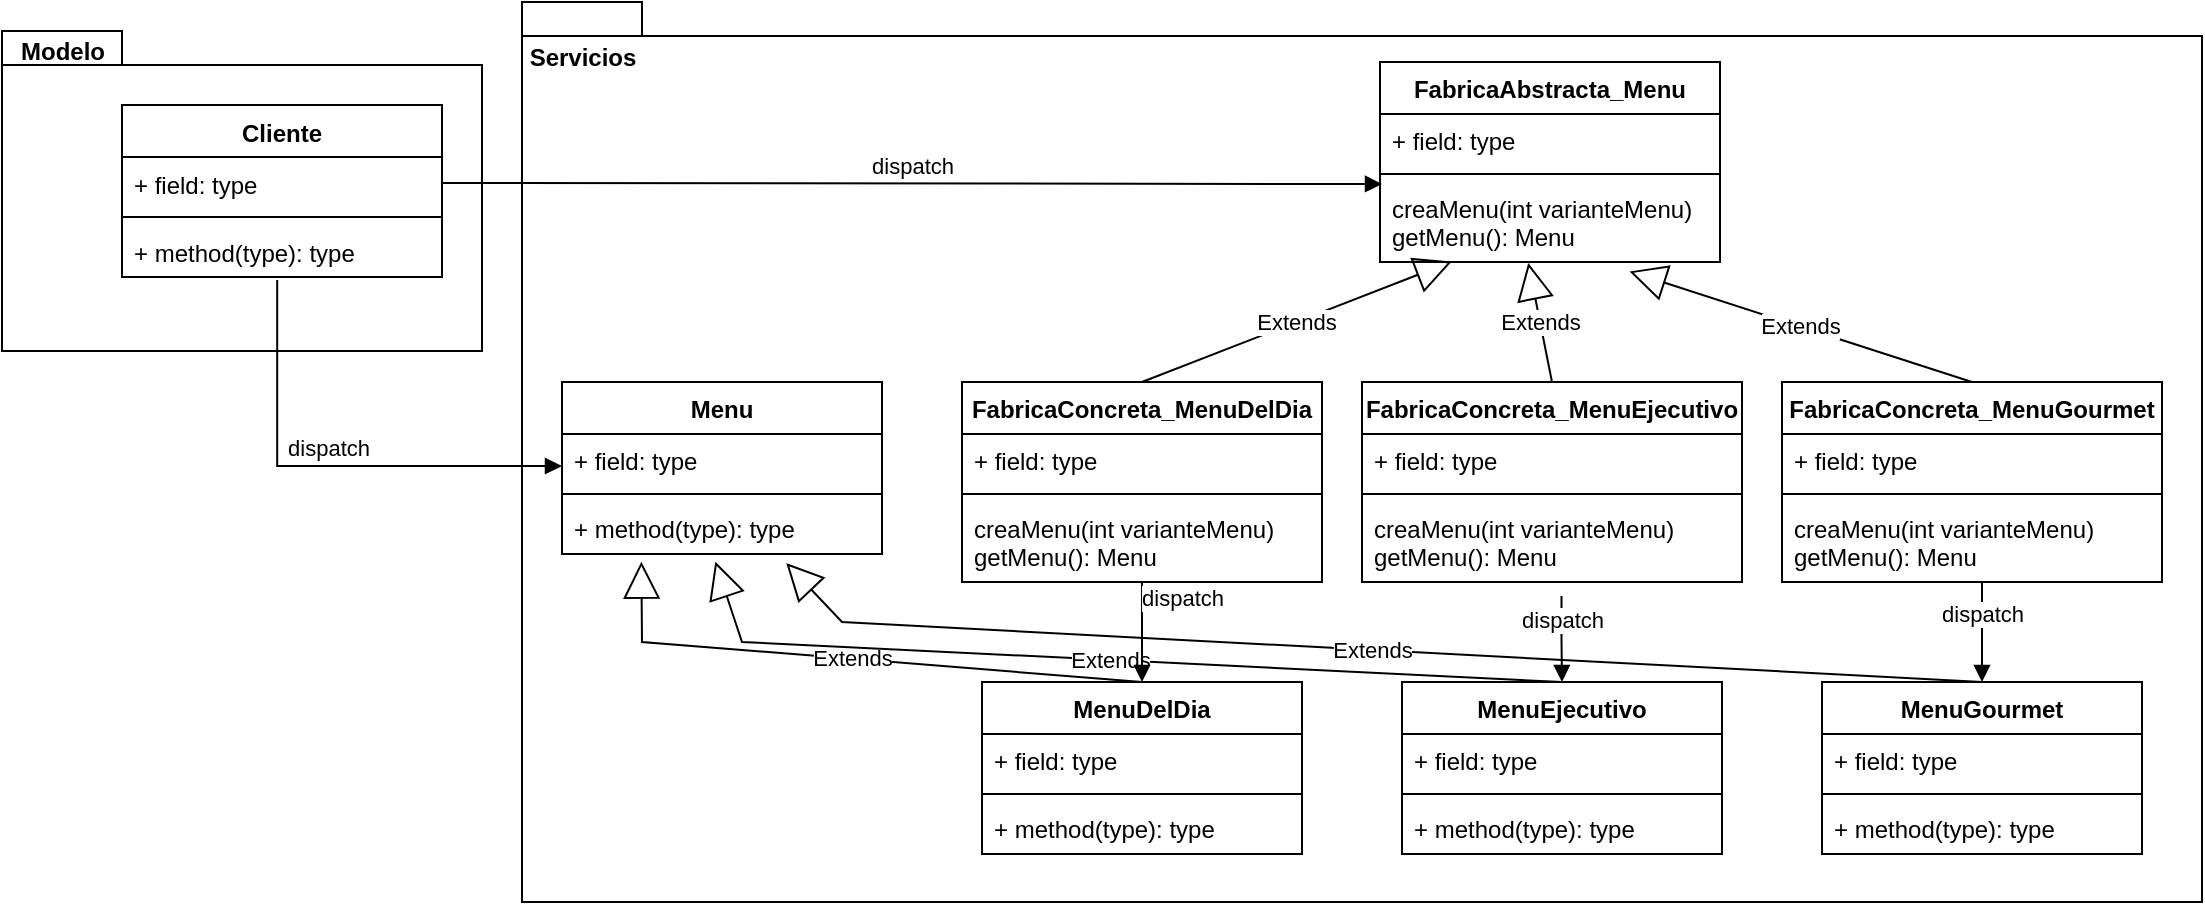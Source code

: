 <mxfile version="21.1.5" type="device">
  <diagram name="Página-1" id="gfxddq3YXZBz9irTZUz0">
    <mxGraphModel dx="1864" dy="1538" grid="1" gridSize="10" guides="1" tooltips="1" connect="1" arrows="1" fold="1" page="1" pageScale="1" pageWidth="827" pageHeight="1169" math="0" shadow="0">
      <root>
        <mxCell id="0" />
        <mxCell id="1" parent="0" />
        <mxCell id="KTP5H2mRDljaxL4P486P-56" value="" style="shape=folder;fontStyle=1;spacingTop=10;tabWidth=60;tabHeight=17;tabPosition=left;html=1;whiteSpace=wrap;" vertex="1" parent="1">
          <mxGeometry x="-100" y="-40" width="840" height="450" as="geometry" />
        </mxCell>
        <mxCell id="KTP5H2mRDljaxL4P486P-25" value="" style="shape=folder;fontStyle=1;spacingTop=10;tabWidth=60;tabHeight=17;tabPosition=left;html=1;whiteSpace=wrap;" vertex="1" parent="1">
          <mxGeometry x="-360" y="-25.5" width="240" height="160" as="geometry" />
        </mxCell>
        <mxCell id="KTP5H2mRDljaxL4P486P-1" value="FabricaAbstracta_Menu" style="swimlane;fontStyle=1;align=center;verticalAlign=top;childLayout=stackLayout;horizontal=1;startSize=26;horizontalStack=0;resizeParent=1;resizeParentMax=0;resizeLast=0;collapsible=1;marginBottom=0;whiteSpace=wrap;html=1;" vertex="1" parent="1">
          <mxGeometry x="329" y="-10" width="170" height="100" as="geometry" />
        </mxCell>
        <mxCell id="KTP5H2mRDljaxL4P486P-2" value="+ field: type" style="text;strokeColor=none;fillColor=none;align=left;verticalAlign=top;spacingLeft=4;spacingRight=4;overflow=hidden;rotatable=0;points=[[0,0.5],[1,0.5]];portConstraint=eastwest;whiteSpace=wrap;html=1;" vertex="1" parent="KTP5H2mRDljaxL4P486P-1">
          <mxGeometry y="26" width="170" height="26" as="geometry" />
        </mxCell>
        <mxCell id="KTP5H2mRDljaxL4P486P-3" value="" style="line;strokeWidth=1;fillColor=none;align=left;verticalAlign=middle;spacingTop=-1;spacingLeft=3;spacingRight=3;rotatable=0;labelPosition=right;points=[];portConstraint=eastwest;strokeColor=inherit;" vertex="1" parent="KTP5H2mRDljaxL4P486P-1">
          <mxGeometry y="52" width="170" height="8" as="geometry" />
        </mxCell>
        <mxCell id="KTP5H2mRDljaxL4P486P-4" value="creaMenu(int varianteMenu)&lt;br&gt;getMenu(): Menu" style="text;strokeColor=none;fillColor=none;align=left;verticalAlign=top;spacingLeft=4;spacingRight=4;overflow=hidden;rotatable=0;points=[[0,0.5],[1,0.5]];portConstraint=eastwest;whiteSpace=wrap;html=1;" vertex="1" parent="KTP5H2mRDljaxL4P486P-1">
          <mxGeometry y="60" width="170" height="40" as="geometry" />
        </mxCell>
        <mxCell id="KTP5H2mRDljaxL4P486P-5" value="FabricaConcreta_MenuEjecutivo" style="swimlane;fontStyle=1;align=center;verticalAlign=top;childLayout=stackLayout;horizontal=1;startSize=26;horizontalStack=0;resizeParent=1;resizeParentMax=0;resizeLast=0;collapsible=1;marginBottom=0;whiteSpace=wrap;html=1;" vertex="1" parent="1">
          <mxGeometry x="320" y="150" width="190" height="100" as="geometry" />
        </mxCell>
        <mxCell id="KTP5H2mRDljaxL4P486P-6" value="+ field: type" style="text;strokeColor=none;fillColor=none;align=left;verticalAlign=top;spacingLeft=4;spacingRight=4;overflow=hidden;rotatable=0;points=[[0,0.5],[1,0.5]];portConstraint=eastwest;whiteSpace=wrap;html=1;" vertex="1" parent="KTP5H2mRDljaxL4P486P-5">
          <mxGeometry y="26" width="190" height="26" as="geometry" />
        </mxCell>
        <mxCell id="KTP5H2mRDljaxL4P486P-7" value="" style="line;strokeWidth=1;fillColor=none;align=left;verticalAlign=middle;spacingTop=-1;spacingLeft=3;spacingRight=3;rotatable=0;labelPosition=right;points=[];portConstraint=eastwest;strokeColor=inherit;" vertex="1" parent="KTP5H2mRDljaxL4P486P-5">
          <mxGeometry y="52" width="190" height="8" as="geometry" />
        </mxCell>
        <mxCell id="KTP5H2mRDljaxL4P486P-8" value="creaMenu(int varianteMenu)&lt;br style=&quot;border-color: var(--border-color);&quot;&gt;getMenu(): Menu" style="text;strokeColor=none;fillColor=none;align=left;verticalAlign=top;spacingLeft=4;spacingRight=4;overflow=hidden;rotatable=0;points=[[0,0.5],[1,0.5]];portConstraint=eastwest;whiteSpace=wrap;html=1;" vertex="1" parent="KTP5H2mRDljaxL4P486P-5">
          <mxGeometry y="60" width="190" height="40" as="geometry" />
        </mxCell>
        <mxCell id="KTP5H2mRDljaxL4P486P-9" value="FabricaConcreta_MenuDelDia" style="swimlane;fontStyle=1;align=center;verticalAlign=top;childLayout=stackLayout;horizontal=1;startSize=26;horizontalStack=0;resizeParent=1;resizeParentMax=0;resizeLast=0;collapsible=1;marginBottom=0;whiteSpace=wrap;html=1;" vertex="1" parent="1">
          <mxGeometry x="120" y="150" width="180" height="100" as="geometry" />
        </mxCell>
        <mxCell id="KTP5H2mRDljaxL4P486P-10" value="+ field: type" style="text;strokeColor=none;fillColor=none;align=left;verticalAlign=top;spacingLeft=4;spacingRight=4;overflow=hidden;rotatable=0;points=[[0,0.5],[1,0.5]];portConstraint=eastwest;whiteSpace=wrap;html=1;" vertex="1" parent="KTP5H2mRDljaxL4P486P-9">
          <mxGeometry y="26" width="180" height="26" as="geometry" />
        </mxCell>
        <mxCell id="KTP5H2mRDljaxL4P486P-11" value="" style="line;strokeWidth=1;fillColor=none;align=left;verticalAlign=middle;spacingTop=-1;spacingLeft=3;spacingRight=3;rotatable=0;labelPosition=right;points=[];portConstraint=eastwest;strokeColor=inherit;" vertex="1" parent="KTP5H2mRDljaxL4P486P-9">
          <mxGeometry y="52" width="180" height="8" as="geometry" />
        </mxCell>
        <mxCell id="KTP5H2mRDljaxL4P486P-12" value="creaMenu(int varianteMenu)&lt;br style=&quot;border-color: var(--border-color);&quot;&gt;getMenu(): Menu" style="text;strokeColor=none;fillColor=none;align=left;verticalAlign=top;spacingLeft=4;spacingRight=4;overflow=hidden;rotatable=0;points=[[0,0.5],[1,0.5]];portConstraint=eastwest;whiteSpace=wrap;html=1;" vertex="1" parent="KTP5H2mRDljaxL4P486P-9">
          <mxGeometry y="60" width="180" height="40" as="geometry" />
        </mxCell>
        <mxCell id="KTP5H2mRDljaxL4P486P-13" value="FabricaConcreta_MenuGourmet" style="swimlane;fontStyle=1;align=center;verticalAlign=top;childLayout=stackLayout;horizontal=1;startSize=26;horizontalStack=0;resizeParent=1;resizeParentMax=0;resizeLast=0;collapsible=1;marginBottom=0;whiteSpace=wrap;html=1;" vertex="1" parent="1">
          <mxGeometry x="530" y="150" width="190" height="100" as="geometry" />
        </mxCell>
        <mxCell id="KTP5H2mRDljaxL4P486P-14" value="+ field: type" style="text;strokeColor=none;fillColor=none;align=left;verticalAlign=top;spacingLeft=4;spacingRight=4;overflow=hidden;rotatable=0;points=[[0,0.5],[1,0.5]];portConstraint=eastwest;whiteSpace=wrap;html=1;" vertex="1" parent="KTP5H2mRDljaxL4P486P-13">
          <mxGeometry y="26" width="190" height="26" as="geometry" />
        </mxCell>
        <mxCell id="KTP5H2mRDljaxL4P486P-15" value="" style="line;strokeWidth=1;fillColor=none;align=left;verticalAlign=middle;spacingTop=-1;spacingLeft=3;spacingRight=3;rotatable=0;labelPosition=right;points=[];portConstraint=eastwest;strokeColor=inherit;" vertex="1" parent="KTP5H2mRDljaxL4P486P-13">
          <mxGeometry y="52" width="190" height="8" as="geometry" />
        </mxCell>
        <mxCell id="KTP5H2mRDljaxL4P486P-16" value="creaMenu(int varianteMenu)&lt;br style=&quot;border-color: var(--border-color);&quot;&gt;getMenu(): Menu" style="text;strokeColor=none;fillColor=none;align=left;verticalAlign=top;spacingLeft=4;spacingRight=4;overflow=hidden;rotatable=0;points=[[0,0.5],[1,0.5]];portConstraint=eastwest;whiteSpace=wrap;html=1;" vertex="1" parent="KTP5H2mRDljaxL4P486P-13">
          <mxGeometry y="60" width="190" height="40" as="geometry" />
        </mxCell>
        <mxCell id="KTP5H2mRDljaxL4P486P-17" value="Extends" style="endArrow=block;endSize=16;endFill=0;html=1;rounded=0;entryX=0.211;entryY=0.995;entryDx=0;entryDy=0;entryPerimeter=0;exitX=0.5;exitY=0;exitDx=0;exitDy=0;" edge="1" parent="1" source="KTP5H2mRDljaxL4P486P-9" target="KTP5H2mRDljaxL4P486P-4">
          <mxGeometry width="160" relative="1" as="geometry">
            <mxPoint x="320" y="150" as="sourcePoint" />
            <mxPoint x="480" y="150" as="targetPoint" />
          </mxGeometry>
        </mxCell>
        <mxCell id="KTP5H2mRDljaxL4P486P-18" value="Extends" style="endArrow=block;endSize=16;endFill=0;html=1;rounded=0;exitX=0.5;exitY=0;exitDx=0;exitDy=0;entryX=0.436;entryY=1.013;entryDx=0;entryDy=0;entryPerimeter=0;" edge="1" parent="1" source="KTP5H2mRDljaxL4P486P-5" target="KTP5H2mRDljaxL4P486P-4">
          <mxGeometry width="160" relative="1" as="geometry">
            <mxPoint x="320" y="150" as="sourcePoint" />
            <mxPoint x="415" y="100" as="targetPoint" />
          </mxGeometry>
        </mxCell>
        <mxCell id="KTP5H2mRDljaxL4P486P-19" value="Extends" style="endArrow=block;endSize=16;endFill=0;html=1;rounded=0;entryX=0.734;entryY=1.118;entryDx=0;entryDy=0;entryPerimeter=0;exitX=0.5;exitY=0;exitDx=0;exitDy=0;" edge="1" parent="1" source="KTP5H2mRDljaxL4P486P-13" target="KTP5H2mRDljaxL4P486P-4">
          <mxGeometry width="160" relative="1" as="geometry">
            <mxPoint x="320" y="150" as="sourcePoint" />
            <mxPoint x="480" y="150" as="targetPoint" />
          </mxGeometry>
        </mxCell>
        <mxCell id="KTP5H2mRDljaxL4P486P-20" value="Cliente" style="swimlane;fontStyle=1;align=center;verticalAlign=top;childLayout=stackLayout;horizontal=1;startSize=26;horizontalStack=0;resizeParent=1;resizeParentMax=0;resizeLast=0;collapsible=1;marginBottom=0;whiteSpace=wrap;html=1;" vertex="1" parent="1">
          <mxGeometry x="-300" y="11.5" width="160" height="86" as="geometry" />
        </mxCell>
        <mxCell id="KTP5H2mRDljaxL4P486P-21" value="+ field: type" style="text;strokeColor=none;fillColor=none;align=left;verticalAlign=top;spacingLeft=4;spacingRight=4;overflow=hidden;rotatable=0;points=[[0,0.5],[1,0.5]];portConstraint=eastwest;whiteSpace=wrap;html=1;" vertex="1" parent="KTP5H2mRDljaxL4P486P-20">
          <mxGeometry y="26" width="160" height="26" as="geometry" />
        </mxCell>
        <mxCell id="KTP5H2mRDljaxL4P486P-22" value="" style="line;strokeWidth=1;fillColor=none;align=left;verticalAlign=middle;spacingTop=-1;spacingLeft=3;spacingRight=3;rotatable=0;labelPosition=right;points=[];portConstraint=eastwest;strokeColor=inherit;" vertex="1" parent="KTP5H2mRDljaxL4P486P-20">
          <mxGeometry y="52" width="160" height="8" as="geometry" />
        </mxCell>
        <mxCell id="KTP5H2mRDljaxL4P486P-23" value="+ method(type): type" style="text;strokeColor=none;fillColor=none;align=left;verticalAlign=top;spacingLeft=4;spacingRight=4;overflow=hidden;rotatable=0;points=[[0,0.5],[1,0.5]];portConstraint=eastwest;whiteSpace=wrap;html=1;" vertex="1" parent="KTP5H2mRDljaxL4P486P-20">
          <mxGeometry y="60" width="160" height="26" as="geometry" />
        </mxCell>
        <mxCell id="KTP5H2mRDljaxL4P486P-26" value="Modelo" style="text;align=center;fontStyle=1;verticalAlign=middle;spacingLeft=3;spacingRight=3;strokeColor=none;rotatable=0;points=[[0,0.5],[1,0.5]];portConstraint=eastwest;html=1;" vertex="1" parent="1">
          <mxGeometry x="-360" y="-28.5" width="60" height="26" as="geometry" />
        </mxCell>
        <mxCell id="KTP5H2mRDljaxL4P486P-27" value="MenuDelDia" style="swimlane;fontStyle=1;align=center;verticalAlign=top;childLayout=stackLayout;horizontal=1;startSize=26;horizontalStack=0;resizeParent=1;resizeParentMax=0;resizeLast=0;collapsible=1;marginBottom=0;whiteSpace=wrap;html=1;" vertex="1" parent="1">
          <mxGeometry x="130" y="300" width="160" height="86" as="geometry" />
        </mxCell>
        <mxCell id="KTP5H2mRDljaxL4P486P-28" value="+ field: type" style="text;strokeColor=none;fillColor=none;align=left;verticalAlign=top;spacingLeft=4;spacingRight=4;overflow=hidden;rotatable=0;points=[[0,0.5],[1,0.5]];portConstraint=eastwest;whiteSpace=wrap;html=1;" vertex="1" parent="KTP5H2mRDljaxL4P486P-27">
          <mxGeometry y="26" width="160" height="26" as="geometry" />
        </mxCell>
        <mxCell id="KTP5H2mRDljaxL4P486P-29" value="" style="line;strokeWidth=1;fillColor=none;align=left;verticalAlign=middle;spacingTop=-1;spacingLeft=3;spacingRight=3;rotatable=0;labelPosition=right;points=[];portConstraint=eastwest;strokeColor=inherit;" vertex="1" parent="KTP5H2mRDljaxL4P486P-27">
          <mxGeometry y="52" width="160" height="8" as="geometry" />
        </mxCell>
        <mxCell id="KTP5H2mRDljaxL4P486P-30" value="+ method(type): type" style="text;strokeColor=none;fillColor=none;align=left;verticalAlign=top;spacingLeft=4;spacingRight=4;overflow=hidden;rotatable=0;points=[[0,0.5],[1,0.5]];portConstraint=eastwest;whiteSpace=wrap;html=1;" vertex="1" parent="KTP5H2mRDljaxL4P486P-27">
          <mxGeometry y="60" width="160" height="26" as="geometry" />
        </mxCell>
        <mxCell id="KTP5H2mRDljaxL4P486P-31" value="MenuEjecutivo" style="swimlane;fontStyle=1;align=center;verticalAlign=top;childLayout=stackLayout;horizontal=1;startSize=26;horizontalStack=0;resizeParent=1;resizeParentMax=0;resizeLast=0;collapsible=1;marginBottom=0;whiteSpace=wrap;html=1;" vertex="1" parent="1">
          <mxGeometry x="340" y="300" width="160" height="86" as="geometry" />
        </mxCell>
        <mxCell id="KTP5H2mRDljaxL4P486P-32" value="+ field: type" style="text;strokeColor=none;fillColor=none;align=left;verticalAlign=top;spacingLeft=4;spacingRight=4;overflow=hidden;rotatable=0;points=[[0,0.5],[1,0.5]];portConstraint=eastwest;whiteSpace=wrap;html=1;" vertex="1" parent="KTP5H2mRDljaxL4P486P-31">
          <mxGeometry y="26" width="160" height="26" as="geometry" />
        </mxCell>
        <mxCell id="KTP5H2mRDljaxL4P486P-33" value="" style="line;strokeWidth=1;fillColor=none;align=left;verticalAlign=middle;spacingTop=-1;spacingLeft=3;spacingRight=3;rotatable=0;labelPosition=right;points=[];portConstraint=eastwest;strokeColor=inherit;" vertex="1" parent="KTP5H2mRDljaxL4P486P-31">
          <mxGeometry y="52" width="160" height="8" as="geometry" />
        </mxCell>
        <mxCell id="KTP5H2mRDljaxL4P486P-34" value="+ method(type): type" style="text;strokeColor=none;fillColor=none;align=left;verticalAlign=top;spacingLeft=4;spacingRight=4;overflow=hidden;rotatable=0;points=[[0,0.5],[1,0.5]];portConstraint=eastwest;whiteSpace=wrap;html=1;" vertex="1" parent="KTP5H2mRDljaxL4P486P-31">
          <mxGeometry y="60" width="160" height="26" as="geometry" />
        </mxCell>
        <mxCell id="KTP5H2mRDljaxL4P486P-35" value="MenuGourmet" style="swimlane;fontStyle=1;align=center;verticalAlign=top;childLayout=stackLayout;horizontal=1;startSize=26;horizontalStack=0;resizeParent=1;resizeParentMax=0;resizeLast=0;collapsible=1;marginBottom=0;whiteSpace=wrap;html=1;" vertex="1" parent="1">
          <mxGeometry x="550" y="300" width="160" height="86" as="geometry" />
        </mxCell>
        <mxCell id="KTP5H2mRDljaxL4P486P-36" value="+ field: type" style="text;strokeColor=none;fillColor=none;align=left;verticalAlign=top;spacingLeft=4;spacingRight=4;overflow=hidden;rotatable=0;points=[[0,0.5],[1,0.5]];portConstraint=eastwest;whiteSpace=wrap;html=1;" vertex="1" parent="KTP5H2mRDljaxL4P486P-35">
          <mxGeometry y="26" width="160" height="26" as="geometry" />
        </mxCell>
        <mxCell id="KTP5H2mRDljaxL4P486P-37" value="" style="line;strokeWidth=1;fillColor=none;align=left;verticalAlign=middle;spacingTop=-1;spacingLeft=3;spacingRight=3;rotatable=0;labelPosition=right;points=[];portConstraint=eastwest;strokeColor=inherit;" vertex="1" parent="KTP5H2mRDljaxL4P486P-35">
          <mxGeometry y="52" width="160" height="8" as="geometry" />
        </mxCell>
        <mxCell id="KTP5H2mRDljaxL4P486P-38" value="+ method(type): type" style="text;strokeColor=none;fillColor=none;align=left;verticalAlign=top;spacingLeft=4;spacingRight=4;overflow=hidden;rotatable=0;points=[[0,0.5],[1,0.5]];portConstraint=eastwest;whiteSpace=wrap;html=1;" vertex="1" parent="KTP5H2mRDljaxL4P486P-35">
          <mxGeometry y="60" width="160" height="26" as="geometry" />
        </mxCell>
        <mxCell id="KTP5H2mRDljaxL4P486P-39" value="Menu" style="swimlane;fontStyle=1;align=center;verticalAlign=top;childLayout=stackLayout;horizontal=1;startSize=26;horizontalStack=0;resizeParent=1;resizeParentMax=0;resizeLast=0;collapsible=1;marginBottom=0;whiteSpace=wrap;html=1;" vertex="1" parent="1">
          <mxGeometry x="-80" y="150" width="160" height="86" as="geometry" />
        </mxCell>
        <mxCell id="KTP5H2mRDljaxL4P486P-40" value="+ field: type" style="text;strokeColor=none;fillColor=none;align=left;verticalAlign=top;spacingLeft=4;spacingRight=4;overflow=hidden;rotatable=0;points=[[0,0.5],[1,0.5]];portConstraint=eastwest;whiteSpace=wrap;html=1;" vertex="1" parent="KTP5H2mRDljaxL4P486P-39">
          <mxGeometry y="26" width="160" height="26" as="geometry" />
        </mxCell>
        <mxCell id="KTP5H2mRDljaxL4P486P-41" value="" style="line;strokeWidth=1;fillColor=none;align=left;verticalAlign=middle;spacingTop=-1;spacingLeft=3;spacingRight=3;rotatable=0;labelPosition=right;points=[];portConstraint=eastwest;strokeColor=inherit;" vertex="1" parent="KTP5H2mRDljaxL4P486P-39">
          <mxGeometry y="52" width="160" height="8" as="geometry" />
        </mxCell>
        <mxCell id="KTP5H2mRDljaxL4P486P-42" value="+ method(type): type" style="text;strokeColor=none;fillColor=none;align=left;verticalAlign=top;spacingLeft=4;spacingRight=4;overflow=hidden;rotatable=0;points=[[0,0.5],[1,0.5]];portConstraint=eastwest;whiteSpace=wrap;html=1;" vertex="1" parent="KTP5H2mRDljaxL4P486P-39">
          <mxGeometry y="60" width="160" height="26" as="geometry" />
        </mxCell>
        <mxCell id="KTP5H2mRDljaxL4P486P-43" value="Extends" style="endArrow=block;endSize=16;endFill=0;html=1;rounded=0;exitX=0.5;exitY=0;exitDx=0;exitDy=0;entryX=0.248;entryY=1.147;entryDx=0;entryDy=0;entryPerimeter=0;" edge="1" parent="1" source="KTP5H2mRDljaxL4P486P-27" target="KTP5H2mRDljaxL4P486P-42">
          <mxGeometry width="160" relative="1" as="geometry">
            <mxPoint x="30" y="260" as="sourcePoint" />
            <mxPoint x="190" y="260" as="targetPoint" />
            <Array as="points">
              <mxPoint x="-40" y="280" />
            </Array>
          </mxGeometry>
        </mxCell>
        <mxCell id="KTP5H2mRDljaxL4P486P-44" value="Extends" style="endArrow=block;endSize=16;endFill=0;html=1;rounded=0;exitX=0.5;exitY=0;exitDx=0;exitDy=0;entryX=0.479;entryY=1.147;entryDx=0;entryDy=0;entryPerimeter=0;" edge="1" parent="1" source="KTP5H2mRDljaxL4P486P-31" target="KTP5H2mRDljaxL4P486P-42">
          <mxGeometry width="160" relative="1" as="geometry">
            <mxPoint x="30" y="260" as="sourcePoint" />
            <mxPoint x="190" y="260" as="targetPoint" />
            <Array as="points">
              <mxPoint x="10" y="280" />
            </Array>
          </mxGeometry>
        </mxCell>
        <mxCell id="KTP5H2mRDljaxL4P486P-45" value="Extends" style="endArrow=block;endSize=16;endFill=0;html=1;rounded=0;exitX=0.5;exitY=0;exitDx=0;exitDy=0;entryX=0.701;entryY=1.176;entryDx=0;entryDy=0;entryPerimeter=0;" edge="1" parent="1" source="KTP5H2mRDljaxL4P486P-35" target="KTP5H2mRDljaxL4P486P-42">
          <mxGeometry width="160" relative="1" as="geometry">
            <mxPoint x="140" y="260" as="sourcePoint" />
            <mxPoint x="30" y="250" as="targetPoint" />
            <Array as="points">
              <mxPoint x="60" y="270" />
            </Array>
          </mxGeometry>
        </mxCell>
        <mxCell id="KTP5H2mRDljaxL4P486P-48" value="dispatch" style="html=1;verticalAlign=bottom;endArrow=block;edgeStyle=elbowEdgeStyle;elbow=vertical;curved=0;rounded=0;entryX=0.5;entryY=0;entryDx=0;entryDy=0;" edge="1" parent="1" target="KTP5H2mRDljaxL4P486P-27">
          <mxGeometry x="-0.333" y="20" width="80" relative="1" as="geometry">
            <mxPoint x="210" y="250" as="sourcePoint" />
            <mxPoint x="260" y="260" as="targetPoint" />
            <mxPoint as="offset" />
          </mxGeometry>
        </mxCell>
        <mxCell id="KTP5H2mRDljaxL4P486P-53" value="dispatch" style="html=1;verticalAlign=bottom;endArrow=block;edgeStyle=elbowEdgeStyle;elbow=vertical;curved=0;rounded=0;entryX=0.5;entryY=0;entryDx=0;entryDy=0;exitX=0.525;exitY=1.176;exitDx=0;exitDy=0;exitPerimeter=0;" edge="1" parent="1" source="KTP5H2mRDljaxL4P486P-8" target="KTP5H2mRDljaxL4P486P-31">
          <mxGeometry width="80" relative="1" as="geometry">
            <mxPoint x="180" y="260" as="sourcePoint" />
            <mxPoint x="260" y="260" as="targetPoint" />
          </mxGeometry>
        </mxCell>
        <mxCell id="KTP5H2mRDljaxL4P486P-54" value="dispatch" style="html=1;verticalAlign=bottom;endArrow=block;edgeStyle=elbowEdgeStyle;elbow=vertical;curved=0;rounded=0;entryX=0.5;entryY=0;entryDx=0;entryDy=0;" edge="1" parent="1" target="KTP5H2mRDljaxL4P486P-35">
          <mxGeometry width="80" relative="1" as="geometry">
            <mxPoint x="630" y="250" as="sourcePoint" />
            <mxPoint x="470" y="280" as="targetPoint" />
          </mxGeometry>
        </mxCell>
        <mxCell id="KTP5H2mRDljaxL4P486P-55" value="dispatch" style="html=1;verticalAlign=bottom;endArrow=block;edgeStyle=elbowEdgeStyle;elbow=vertical;curved=0;rounded=0;exitX=0.485;exitY=1.06;exitDx=0;exitDy=0;exitPerimeter=0;" edge="1" parent="1" source="KTP5H2mRDljaxL4P486P-23">
          <mxGeometry width="80" relative="1" as="geometry">
            <mxPoint x="-160" y="192.33" as="sourcePoint" />
            <mxPoint x="-80" y="192.33" as="targetPoint" />
            <Array as="points">
              <mxPoint x="-150" y="192" />
            </Array>
          </mxGeometry>
        </mxCell>
        <mxCell id="KTP5H2mRDljaxL4P486P-57" value="Servicios" style="text;align=center;fontStyle=1;verticalAlign=middle;spacingLeft=3;spacingRight=3;strokeColor=none;rotatable=0;points=[[0,0.5],[1,0.5]];portConstraint=eastwest;html=1;" vertex="1" parent="1">
          <mxGeometry x="-100" y="-25.5" width="60" height="26" as="geometry" />
        </mxCell>
        <mxCell id="KTP5H2mRDljaxL4P486P-58" value="dispatch" style="html=1;verticalAlign=bottom;endArrow=block;edgeStyle=elbowEdgeStyle;elbow=vertical;curved=0;rounded=0;exitX=1;exitY=0.5;exitDx=0;exitDy=0;" edge="1" parent="1" source="KTP5H2mRDljaxL4P486P-21">
          <mxGeometry width="80" relative="1" as="geometry">
            <mxPoint x="260" y="39.33" as="sourcePoint" />
            <mxPoint x="330" y="51" as="targetPoint" />
          </mxGeometry>
        </mxCell>
      </root>
    </mxGraphModel>
  </diagram>
</mxfile>
